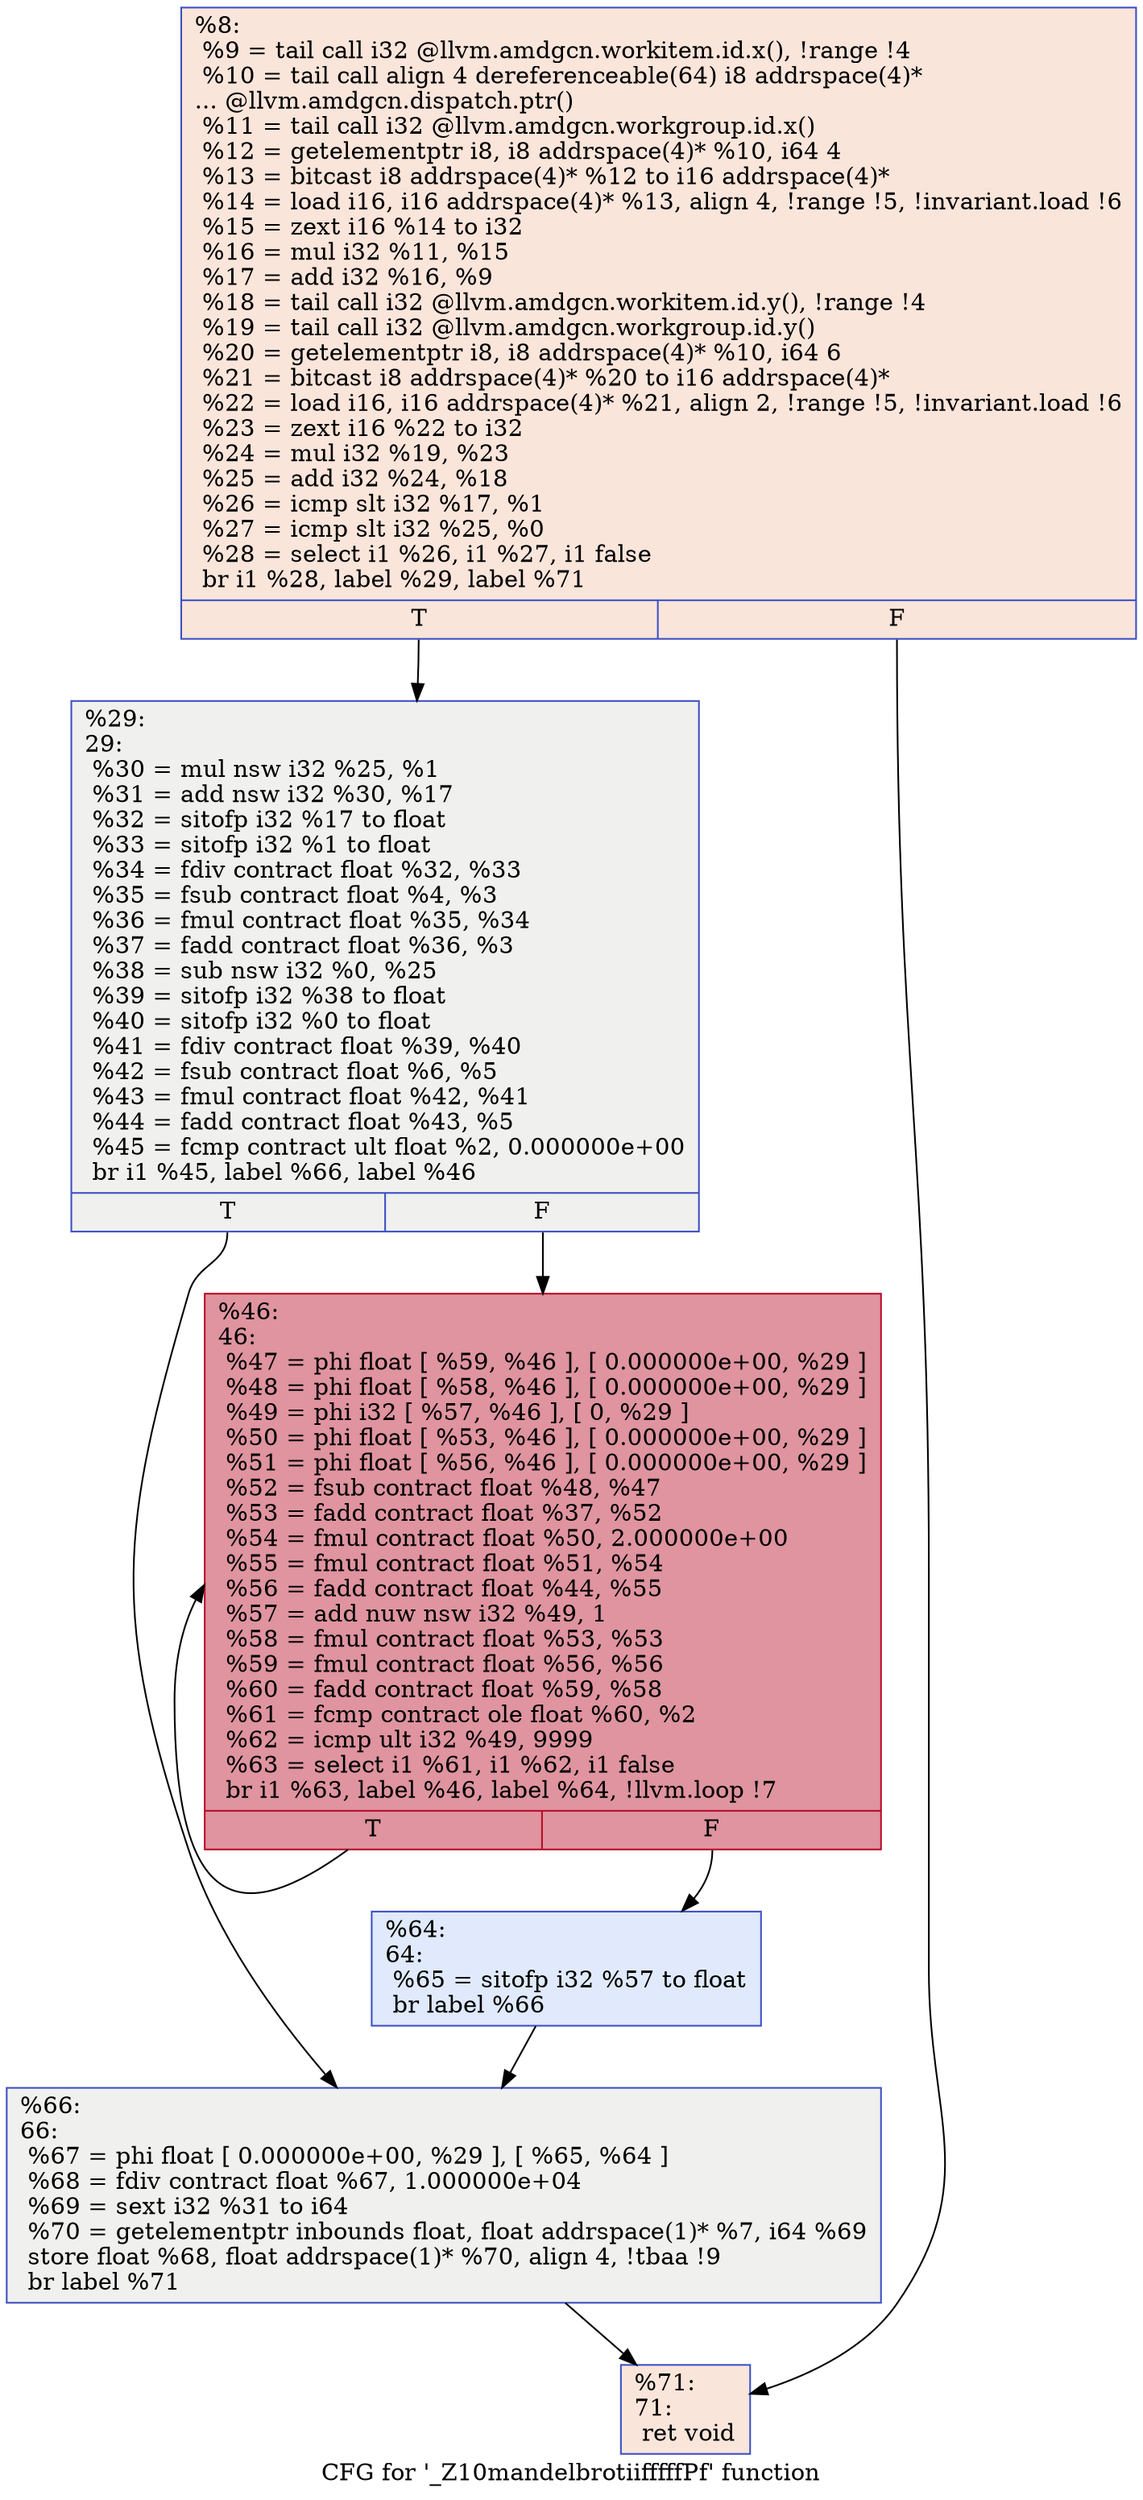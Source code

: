 digraph "CFG for '_Z10mandelbrotiifffffPf' function" {
	label="CFG for '_Z10mandelbrotiifffffPf' function";

	Node0x55909e0 [shape=record,color="#3d50c3ff", style=filled, fillcolor="#f4c5ad70",label="{%8:\l  %9 = tail call i32 @llvm.amdgcn.workitem.id.x(), !range !4\l  %10 = tail call align 4 dereferenceable(64) i8 addrspace(4)*\l... @llvm.amdgcn.dispatch.ptr()\l  %11 = tail call i32 @llvm.amdgcn.workgroup.id.x()\l  %12 = getelementptr i8, i8 addrspace(4)* %10, i64 4\l  %13 = bitcast i8 addrspace(4)* %12 to i16 addrspace(4)*\l  %14 = load i16, i16 addrspace(4)* %13, align 4, !range !5, !invariant.load !6\l  %15 = zext i16 %14 to i32\l  %16 = mul i32 %11, %15\l  %17 = add i32 %16, %9\l  %18 = tail call i32 @llvm.amdgcn.workitem.id.y(), !range !4\l  %19 = tail call i32 @llvm.amdgcn.workgroup.id.y()\l  %20 = getelementptr i8, i8 addrspace(4)* %10, i64 6\l  %21 = bitcast i8 addrspace(4)* %20 to i16 addrspace(4)*\l  %22 = load i16, i16 addrspace(4)* %21, align 2, !range !5, !invariant.load !6\l  %23 = zext i16 %22 to i32\l  %24 = mul i32 %19, %23\l  %25 = add i32 %24, %18\l  %26 = icmp slt i32 %17, %1\l  %27 = icmp slt i32 %25, %0\l  %28 = select i1 %26, i1 %27, i1 false\l  br i1 %28, label %29, label %71\l|{<s0>T|<s1>F}}"];
	Node0x55909e0:s0 -> Node0x5594400;
	Node0x55909e0:s1 -> Node0x5594490;
	Node0x5594400 [shape=record,color="#3d50c3ff", style=filled, fillcolor="#dedcdb70",label="{%29:\l29:                                               \l  %30 = mul nsw i32 %25, %1\l  %31 = add nsw i32 %30, %17\l  %32 = sitofp i32 %17 to float\l  %33 = sitofp i32 %1 to float\l  %34 = fdiv contract float %32, %33\l  %35 = fsub contract float %4, %3\l  %36 = fmul contract float %35, %34\l  %37 = fadd contract float %36, %3\l  %38 = sub nsw i32 %0, %25\l  %39 = sitofp i32 %38 to float\l  %40 = sitofp i32 %0 to float\l  %41 = fdiv contract float %39, %40\l  %42 = fsub contract float %6, %5\l  %43 = fmul contract float %42, %41\l  %44 = fadd contract float %43, %5\l  %45 = fcmp contract ult float %2, 0.000000e+00\l  br i1 %45, label %66, label %46\l|{<s0>T|<s1>F}}"];
	Node0x5594400:s0 -> Node0x5595970;
	Node0x5594400:s1 -> Node0x5595a00;
	Node0x5595a00 [shape=record,color="#b70d28ff", style=filled, fillcolor="#b70d2870",label="{%46:\l46:                                               \l  %47 = phi float [ %59, %46 ], [ 0.000000e+00, %29 ]\l  %48 = phi float [ %58, %46 ], [ 0.000000e+00, %29 ]\l  %49 = phi i32 [ %57, %46 ], [ 0, %29 ]\l  %50 = phi float [ %53, %46 ], [ 0.000000e+00, %29 ]\l  %51 = phi float [ %56, %46 ], [ 0.000000e+00, %29 ]\l  %52 = fsub contract float %48, %47\l  %53 = fadd contract float %37, %52\l  %54 = fmul contract float %50, 2.000000e+00\l  %55 = fmul contract float %51, %54\l  %56 = fadd contract float %44, %55\l  %57 = add nuw nsw i32 %49, 1\l  %58 = fmul contract float %53, %53\l  %59 = fmul contract float %56, %56\l  %60 = fadd contract float %59, %58\l  %61 = fcmp contract ole float %60, %2\l  %62 = icmp ult i32 %49, 9999\l  %63 = select i1 %61, i1 %62, i1 false\l  br i1 %63, label %46, label %64, !llvm.loop !7\l|{<s0>T|<s1>F}}"];
	Node0x5595a00:s0 -> Node0x5595a00;
	Node0x5595a00:s1 -> Node0x55967d0;
	Node0x55967d0 [shape=record,color="#3d50c3ff", style=filled, fillcolor="#b9d0f970",label="{%64:\l64:                                               \l  %65 = sitofp i32 %57 to float\l  br label %66\l}"];
	Node0x55967d0 -> Node0x5595970;
	Node0x5595970 [shape=record,color="#3d50c3ff", style=filled, fillcolor="#dedcdb70",label="{%66:\l66:                                               \l  %67 = phi float [ 0.000000e+00, %29 ], [ %65, %64 ]\l  %68 = fdiv contract float %67, 1.000000e+04\l  %69 = sext i32 %31 to i64\l  %70 = getelementptr inbounds float, float addrspace(1)* %7, i64 %69\l  store float %68, float addrspace(1)* %70, align 4, !tbaa !9\l  br label %71\l}"];
	Node0x5595970 -> Node0x5594490;
	Node0x5594490 [shape=record,color="#3d50c3ff", style=filled, fillcolor="#f4c5ad70",label="{%71:\l71:                                               \l  ret void\l}"];
}
